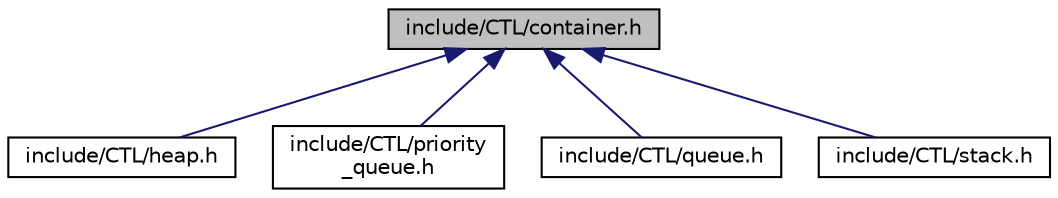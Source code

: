 digraph "include/CTL/container.h"
{
 // LATEX_PDF_SIZE
  edge [fontname="Helvetica",fontsize="10",labelfontname="Helvetica",labelfontsize="10"];
  node [fontname="Helvetica",fontsize="10",shape=record];
  Node1 [label="include/CTL/container.h",height=0.2,width=0.4,color="black", fillcolor="grey75", style="filled", fontcolor="black",tooltip=" "];
  Node1 -> Node2 [dir="back",color="midnightblue",fontsize="10",style="solid",fontname="Helvetica"];
  Node2 [label="include/CTL/heap.h",height=0.2,width=0.4,color="black", fillcolor="white", style="filled",URL="$heap_8h.html",tooltip=" "];
  Node1 -> Node3 [dir="back",color="midnightblue",fontsize="10",style="solid",fontname="Helvetica"];
  Node3 [label="include/CTL/priority\l_queue.h",height=0.2,width=0.4,color="black", fillcolor="white", style="filled",URL="$priority__queue_8h.html",tooltip=" "];
  Node1 -> Node4 [dir="back",color="midnightblue",fontsize="10",style="solid",fontname="Helvetica"];
  Node4 [label="include/CTL/queue.h",height=0.2,width=0.4,color="black", fillcolor="white", style="filled",URL="$queue_8h.html",tooltip=" "];
  Node1 -> Node5 [dir="back",color="midnightblue",fontsize="10",style="solid",fontname="Helvetica"];
  Node5 [label="include/CTL/stack.h",height=0.2,width=0.4,color="black", fillcolor="white", style="filled",URL="$stack_8h.html",tooltip=" "];
}
